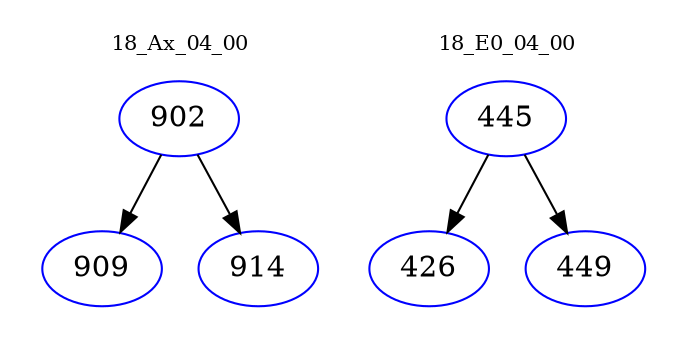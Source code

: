 digraph{
subgraph cluster_0 {
color = white
label = "18_Ax_04_00";
fontsize=10;
T0_902 [label="902", color="blue"]
T0_902 -> T0_909 [color="black"]
T0_909 [label="909", color="blue"]
T0_902 -> T0_914 [color="black"]
T0_914 [label="914", color="blue"]
}
subgraph cluster_1 {
color = white
label = "18_E0_04_00";
fontsize=10;
T1_445 [label="445", color="blue"]
T1_445 -> T1_426 [color="black"]
T1_426 [label="426", color="blue"]
T1_445 -> T1_449 [color="black"]
T1_449 [label="449", color="blue"]
}
}
